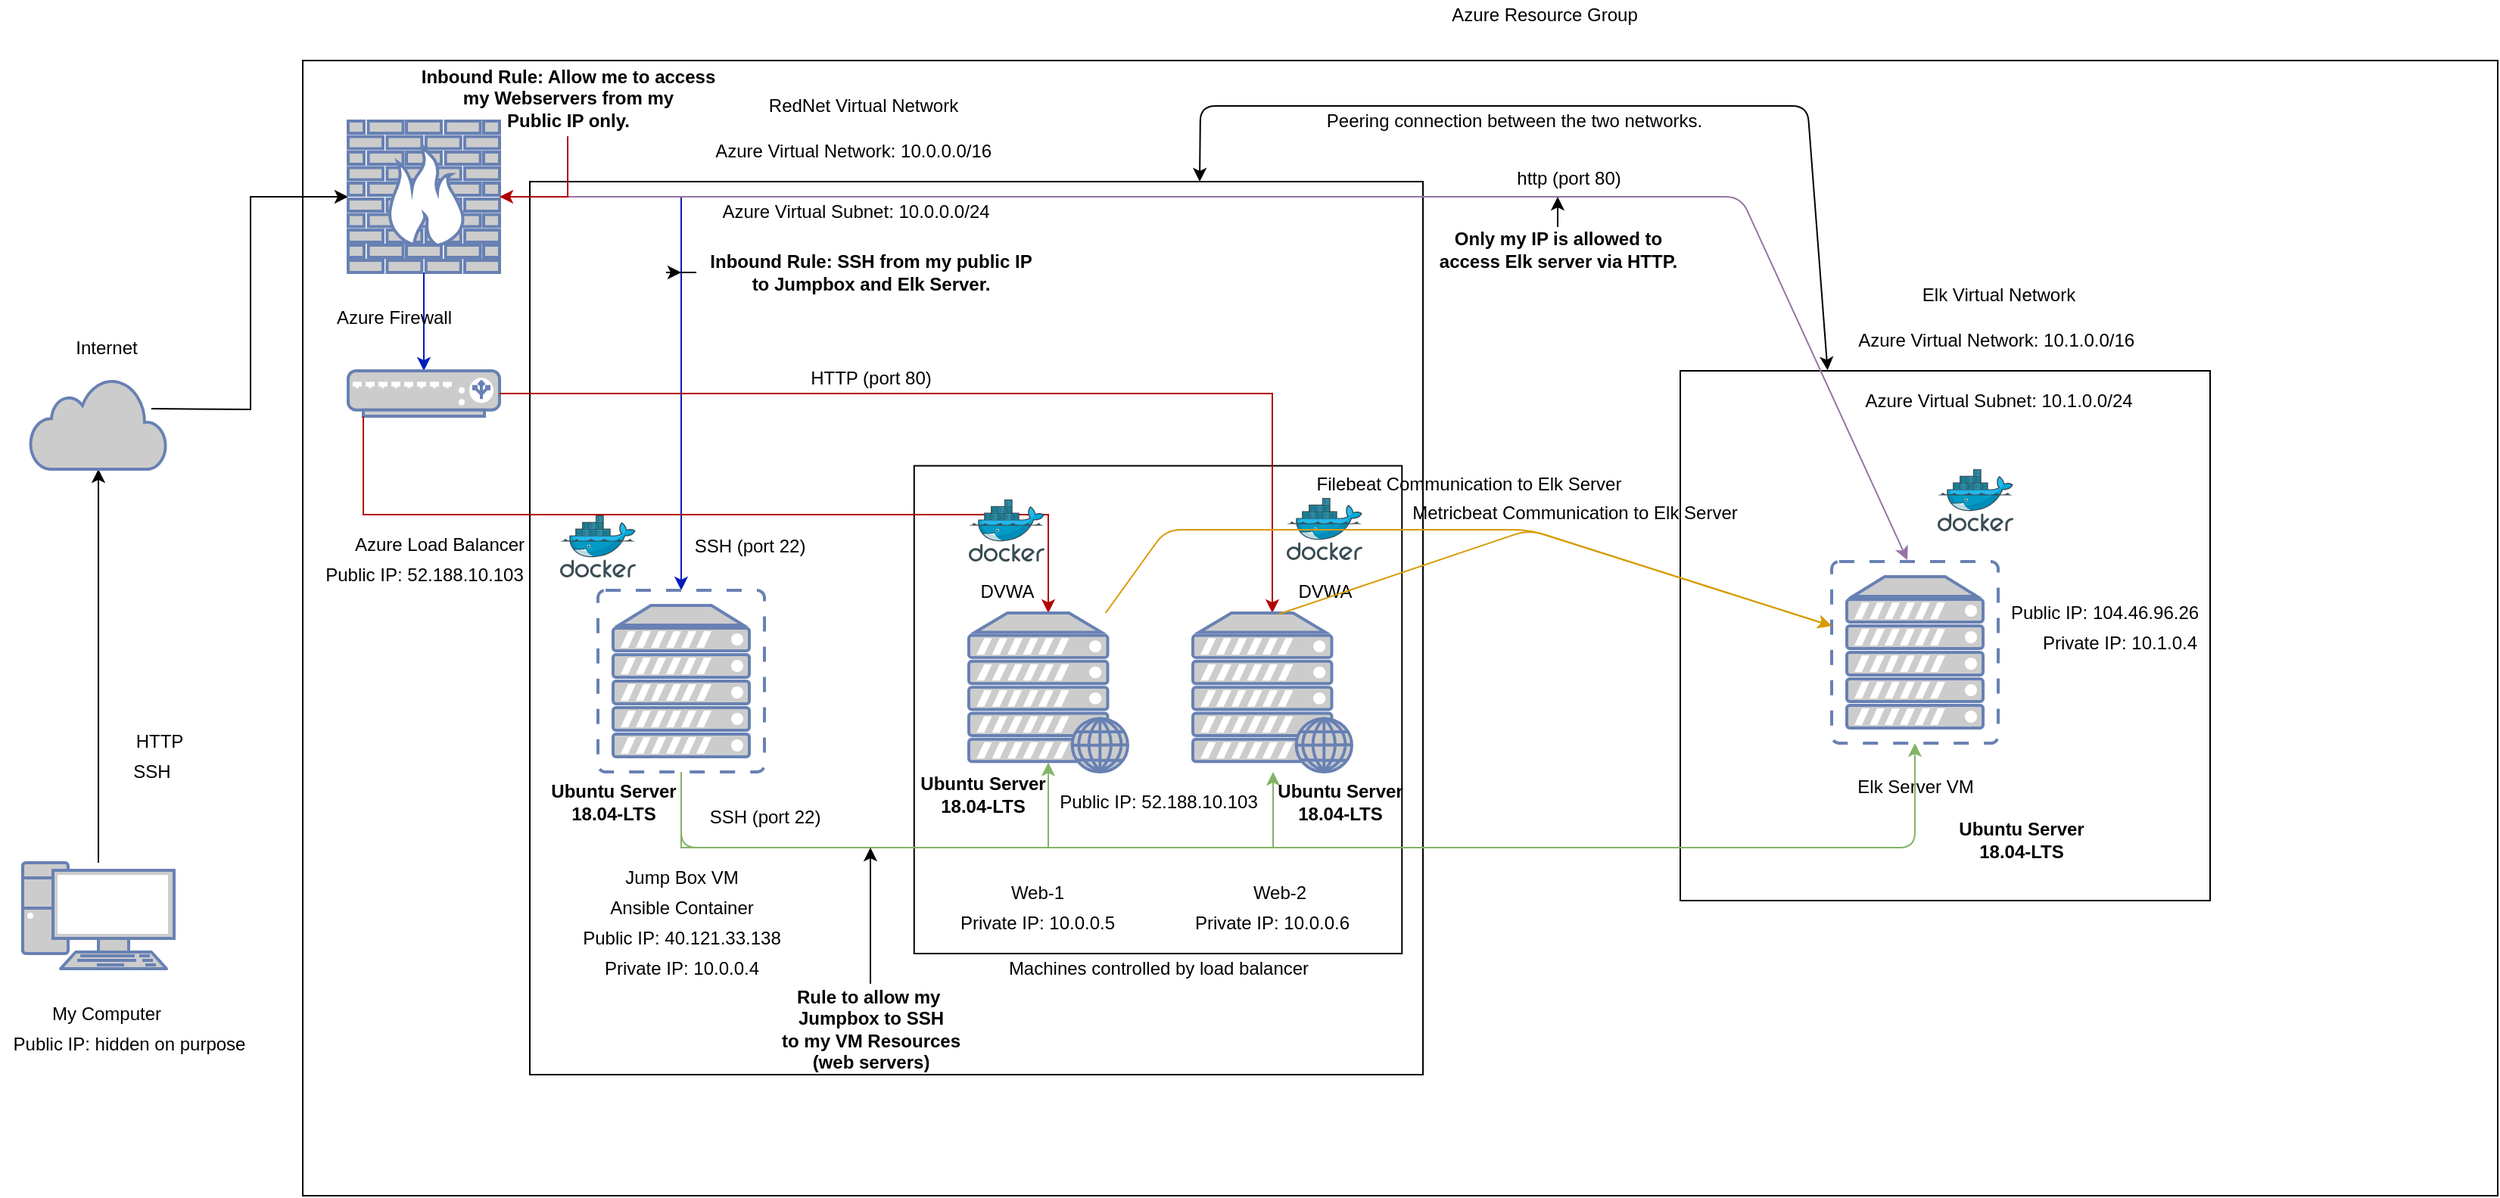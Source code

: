 <mxfile version="14.9.6" type="device"><diagram id="m99EiVId61LTBApRtMcc" name="Page-1"><mxGraphModel dx="1106" dy="822" grid="1" gridSize="10" guides="1" tooltips="1" connect="1" arrows="1" fold="1" page="1" pageScale="1" pageWidth="1100" pageHeight="850" math="0" shadow="0"><root><mxCell id="0"/><mxCell id="1" parent="0"/><mxCell id="2QyQ4vI21sYUOaWPslme-6" value="" style="whiteSpace=wrap;html=1;aspect=fixed;fillColor=none;" parent="1" vertex="1"><mxGeometry x="1110" y="265" width="350" height="350" as="geometry"/></mxCell><mxCell id="2QyQ4vI21sYUOaWPslme-3" value="" style="rounded=0;whiteSpace=wrap;html=1;fillColor=none;" parent="1" vertex="1"><mxGeometry x="200" y="60" width="1450" height="750" as="geometry"/></mxCell><mxCell id="pybQ9dRVy4k9MZI7opy3-46" value="" style="whiteSpace=wrap;html=1;aspect=fixed;fillColor=none;" parent="1" vertex="1"><mxGeometry x="603.88" y="327.75" width="322.25" height="322.25" as="geometry"/></mxCell><mxCell id="pybQ9dRVy4k9MZI7opy3-44" value="" style="whiteSpace=wrap;html=1;aspect=fixed;fillColor=none;" parent="1" vertex="1"><mxGeometry x="350" y="140" width="590" height="590" as="geometry"/></mxCell><mxCell id="pybQ9dRVy4k9MZI7opy3-3" value="" style="edgeStyle=orthogonalEdgeStyle;rounded=0;orthogonalLoop=1;jettySize=auto;html=1;" parent="1" source="pybQ9dRVy4k9MZI7opy3-1" target="pybQ9dRVy4k9MZI7opy3-2" edge="1"><mxGeometry relative="1" as="geometry"/></mxCell><mxCell id="pybQ9dRVy4k9MZI7opy3-1" value="" style="fontColor=#0066CC;verticalAlign=top;verticalLabelPosition=bottom;labelPosition=center;align=center;html=1;outlineConnect=0;fillColor=#CCCCCC;strokeColor=#6881B3;gradientColor=none;gradientDirection=north;strokeWidth=2;shape=mxgraph.networks.pc;" parent="1" vertex="1"><mxGeometry x="15" y="590" width="100" height="70" as="geometry"/></mxCell><mxCell id="pybQ9dRVy4k9MZI7opy3-6" value="" style="edgeStyle=orthogonalEdgeStyle;rounded=0;orthogonalLoop=1;jettySize=auto;html=1;entryX=0;entryY=0.5;entryDx=0;entryDy=0;entryPerimeter=0;" parent="1" target="pybQ9dRVy4k9MZI7opy3-4" edge="1"><mxGeometry relative="1" as="geometry"><mxPoint x="100" y="290" as="sourcePoint"/></mxGeometry></mxCell><mxCell id="pybQ9dRVy4k9MZI7opy3-2" value="" style="html=1;outlineConnect=0;fillColor=#CCCCCC;strokeColor=#6881B3;gradientColor=none;gradientDirection=north;strokeWidth=2;shape=mxgraph.networks.cloud;fontColor=#ffffff;" parent="1" vertex="1"><mxGeometry x="20" y="270" width="90" height="60" as="geometry"/></mxCell><mxCell id="pybQ9dRVy4k9MZI7opy3-10" value="" style="edgeStyle=orthogonalEdgeStyle;rounded=0;orthogonalLoop=1;jettySize=auto;html=1;fillColor=#0050ef;strokeColor=#001DBC;" parent="1" source="pybQ9dRVy4k9MZI7opy3-4" target="pybQ9dRVy4k9MZI7opy3-7" edge="1"><mxGeometry relative="1" as="geometry"/></mxCell><mxCell id="pybQ9dRVy4k9MZI7opy3-23" value="" style="edgeStyle=orthogonalEdgeStyle;rounded=0;orthogonalLoop=1;jettySize=auto;html=1;fillColor=#0050ef;strokeColor=#001DBC;" parent="1" source="pybQ9dRVy4k9MZI7opy3-4" target="pybQ9dRVy4k9MZI7opy3-22" edge="1"><mxGeometry relative="1" as="geometry"/></mxCell><mxCell id="pybQ9dRVy4k9MZI7opy3-4" value="" style="fontColor=#0066CC;verticalAlign=top;verticalLabelPosition=bottom;labelPosition=center;align=center;html=1;outlineConnect=0;fillColor=#CCCCCC;strokeColor=#6881B3;gradientColor=none;gradientDirection=north;strokeWidth=2;shape=mxgraph.networks.firewall;" parent="1" vertex="1"><mxGeometry x="230" y="100" width="100" height="100" as="geometry"/></mxCell><mxCell id="pybQ9dRVy4k9MZI7opy3-29" style="edgeStyle=orthogonalEdgeStyle;rounded=0;orthogonalLoop=1;jettySize=auto;html=1;entryX=0.5;entryY=0.94;entryDx=0;entryDy=0;entryPerimeter=0;fillColor=#d5e8d4;strokeColor=#82b366;" parent="1" source="pybQ9dRVy4k9MZI7opy3-7" target="pybQ9dRVy4k9MZI7opy3-24" edge="1"><mxGeometry relative="1" as="geometry"><Array as="points"><mxPoint x="450" y="580"/><mxPoint x="693" y="580"/></Array></mxGeometry></mxCell><mxCell id="pybQ9dRVy4k9MZI7opy3-30" style="edgeStyle=orthogonalEdgeStyle;rounded=0;orthogonalLoop=1;jettySize=auto;html=1;fillColor=#d5e8d4;strokeColor=#82b366;" parent="1" source="pybQ9dRVy4k9MZI7opy3-7" target="pybQ9dRVy4k9MZI7opy3-25" edge="1"><mxGeometry relative="1" as="geometry"><Array as="points"><mxPoint x="450" y="580"/><mxPoint x="841" y="580"/></Array></mxGeometry></mxCell><mxCell id="pybQ9dRVy4k9MZI7opy3-7" value="" style="fontColor=#0066CC;verticalAlign=top;verticalLabelPosition=bottom;labelPosition=center;align=center;html=1;outlineConnect=0;fillColor=#CCCCCC;strokeColor=#6881B3;gradientColor=none;gradientDirection=north;strokeWidth=2;shape=mxgraph.networks.virtual_server;" parent="1" vertex="1"><mxGeometry x="395" y="410" width="110" height="120" as="geometry"/></mxCell><mxCell id="pybQ9dRVy4k9MZI7opy3-11" value="Jump Box VM" style="text;html=1;resizable=0;autosize=1;align=center;verticalAlign=middle;points=[];fillColor=none;strokeColor=none;rounded=0;" parent="1" vertex="1"><mxGeometry x="405" y="590" width="90" height="20" as="geometry"/></mxCell><mxCell id="pybQ9dRVy4k9MZI7opy3-12" value="My Computer" style="text;html=1;resizable=0;autosize=1;align=center;verticalAlign=middle;points=[];fillColor=none;strokeColor=none;rounded=0;" parent="1" vertex="1"><mxGeometry x="25" y="680" width="90" height="20" as="geometry"/></mxCell><mxCell id="pybQ9dRVy4k9MZI7opy3-13" value="Internet" style="text;html=1;resizable=0;autosize=1;align=center;verticalAlign=middle;points=[];fillColor=none;strokeColor=none;rounded=0;rotation=0;" parent="1" vertex="1"><mxGeometry x="40" y="240" width="60" height="20" as="geometry"/></mxCell><mxCell id="pybQ9dRVy4k9MZI7opy3-14" value="Azure Firewall" style="text;html=1;resizable=0;autosize=1;align=center;verticalAlign=middle;points=[];fillColor=none;strokeColor=none;rounded=0;" parent="1" vertex="1"><mxGeometry x="215" y="220" width="90" height="20" as="geometry"/></mxCell><mxCell id="pybQ9dRVy4k9MZI7opy3-22" value="" style="fontColor=#0066CC;verticalAlign=top;verticalLabelPosition=bottom;labelPosition=center;align=center;html=1;outlineConnect=0;fillColor=#CCCCCC;strokeColor=#6881B3;gradientColor=none;gradientDirection=north;strokeWidth=2;shape=mxgraph.networks.load_balancer;" parent="1" vertex="1"><mxGeometry x="230" y="265" width="100" height="30" as="geometry"/></mxCell><mxCell id="pybQ9dRVy4k9MZI7opy3-26" style="edgeStyle=orthogonalEdgeStyle;rounded=0;orthogonalLoop=1;jettySize=auto;html=1;exitX=0.1;exitY=1;exitDx=0;exitDy=0;exitPerimeter=0;fillColor=#e51400;strokeColor=#B20000;" parent="1" source="pybQ9dRVy4k9MZI7opy3-22" target="pybQ9dRVy4k9MZI7opy3-24" edge="1"><mxGeometry relative="1" as="geometry"/></mxCell><mxCell id="pybQ9dRVy4k9MZI7opy3-24" value="" style="fontColor=#0066CC;verticalAlign=top;verticalLabelPosition=bottom;labelPosition=center;align=center;html=1;outlineConnect=0;fillColor=#CCCCCC;strokeColor=#6881B3;gradientColor=none;gradientDirection=north;strokeWidth=2;shape=mxgraph.networks.web_server;" parent="1" vertex="1"><mxGeometry x="640" y="425" width="105" height="105" as="geometry"/></mxCell><mxCell id="pybQ9dRVy4k9MZI7opy3-27" style="edgeStyle=orthogonalEdgeStyle;rounded=0;orthogonalLoop=1;jettySize=auto;html=1;exitX=1;exitY=0.5;exitDx=0;exitDy=0;exitPerimeter=0;fillColor=#e51400;strokeColor=#B20000;" parent="1" source="pybQ9dRVy4k9MZI7opy3-22" target="pybQ9dRVy4k9MZI7opy3-25" edge="1"><mxGeometry relative="1" as="geometry"/></mxCell><mxCell id="pybQ9dRVy4k9MZI7opy3-25" value="" style="fontColor=#0066CC;verticalAlign=top;verticalLabelPosition=bottom;labelPosition=center;align=center;html=1;outlineConnect=0;fillColor=#CCCCCC;strokeColor=#6881B3;gradientColor=none;gradientDirection=north;strokeWidth=2;shape=mxgraph.networks.web_server;" parent="1" vertex="1"><mxGeometry x="788" y="425" width="105" height="105" as="geometry"/></mxCell><mxCell id="pybQ9dRVy4k9MZI7opy3-31" value="HTTP" style="text;html=1;resizable=0;autosize=1;align=center;verticalAlign=middle;points=[];fillColor=none;strokeColor=none;rounded=0;" parent="1" vertex="1"><mxGeometry x="80" y="500" width="50" height="20" as="geometry"/></mxCell><mxCell id="pybQ9dRVy4k9MZI7opy3-32" value="Web-1" style="text;html=1;resizable=0;autosize=1;align=center;verticalAlign=middle;points=[];fillColor=none;strokeColor=none;rounded=0;" parent="1" vertex="1"><mxGeometry x="660" y="600" width="50" height="20" as="geometry"/></mxCell><mxCell id="pybQ9dRVy4k9MZI7opy3-33" value="Web-2" style="text;html=1;resizable=0;autosize=1;align=center;verticalAlign=middle;points=[];fillColor=none;strokeColor=none;rounded=0;" parent="1" vertex="1"><mxGeometry x="820" y="600" width="50" height="20" as="geometry"/></mxCell><mxCell id="pybQ9dRVy4k9MZI7opy3-34" value="" style="aspect=fixed;html=1;points=[];align=center;image;fontSize=12;image=img/lib/mscae/Docker.svg;" parent="1" vertex="1"><mxGeometry x="640" y="350" width="50" height="41" as="geometry"/></mxCell><mxCell id="pybQ9dRVy4k9MZI7opy3-35" value="" style="aspect=fixed;html=1;points=[];align=center;image;fontSize=12;image=img/lib/mscae/Docker.svg;" parent="1" vertex="1"><mxGeometry x="850" y="349" width="50" height="41" as="geometry"/></mxCell><mxCell id="pybQ9dRVy4k9MZI7opy3-36" value="Ansible Container" style="text;html=1;resizable=0;autosize=1;align=center;verticalAlign=middle;points=[];fillColor=none;strokeColor=none;rounded=0;" parent="1" vertex="1"><mxGeometry x="395" y="610" width="110" height="20" as="geometry"/></mxCell><mxCell id="pybQ9dRVy4k9MZI7opy3-37" value="SSH" style="text;html=1;resizable=0;autosize=1;align=center;verticalAlign=middle;points=[];fillColor=none;strokeColor=none;rounded=0;" parent="1" vertex="1"><mxGeometry x="80" y="520" width="40" height="20" as="geometry"/></mxCell><mxCell id="pybQ9dRVy4k9MZI7opy3-38" value="SSH (port 22)" style="text;html=1;resizable=0;autosize=1;align=center;verticalAlign=middle;points=[];fillColor=none;strokeColor=none;rounded=0;" parent="1" vertex="1"><mxGeometry x="450" y="371" width="90" height="20" as="geometry"/></mxCell><mxCell id="pybQ9dRVy4k9MZI7opy3-39" value="HTTP (port 80)" style="text;html=1;resizable=0;autosize=1;align=center;verticalAlign=middle;points=[];fillColor=none;strokeColor=none;rounded=0;" parent="1" vertex="1"><mxGeometry x="525" y="260" width="100" height="20" as="geometry"/></mxCell><mxCell id="pybQ9dRVy4k9MZI7opy3-40" value="Azure Load Balancer" style="text;html=1;resizable=0;autosize=1;align=center;verticalAlign=middle;points=[];fillColor=none;strokeColor=none;rounded=0;" parent="1" vertex="1"><mxGeometry x="225" y="370" width="130" height="20" as="geometry"/></mxCell><mxCell id="pybQ9dRVy4k9MZI7opy3-41" value="DVWA" style="text;html=1;resizable=0;autosize=1;align=center;verticalAlign=middle;points=[];fillColor=none;strokeColor=none;rounded=0;" parent="1" vertex="1"><mxGeometry x="640" y="401" width="50" height="20" as="geometry"/></mxCell><mxCell id="pybQ9dRVy4k9MZI7opy3-42" value="DVWA" style="text;html=1;resizable=0;autosize=1;align=center;verticalAlign=middle;points=[];fillColor=none;strokeColor=none;rounded=0;" parent="1" vertex="1"><mxGeometry x="850" y="401" width="50" height="20" as="geometry"/></mxCell><mxCell id="pybQ9dRVy4k9MZI7opy3-45" value="Azure Virtual Network: 10.0.0.0/16&amp;nbsp;" style="text;html=1;resizable=0;autosize=1;align=center;verticalAlign=middle;points=[];fillColor=none;strokeColor=none;rounded=0;" parent="1" vertex="1"><mxGeometry x="465" y="110" width="200" height="20" as="geometry"/></mxCell><mxCell id="pybQ9dRVy4k9MZI7opy3-47" value="Machines controlled by load balancer" style="text;html=1;resizable=0;autosize=1;align=center;verticalAlign=middle;points=[];fillColor=none;strokeColor=none;rounded=0;" parent="1" vertex="1"><mxGeometry x="660" y="650" width="210" height="20" as="geometry"/></mxCell><mxCell id="pybQ9dRVy4k9MZI7opy3-48" value="SSH (port 22)" style="text;html=1;resizable=0;autosize=1;align=center;verticalAlign=middle;points=[];fillColor=none;strokeColor=none;rounded=0;" parent="1" vertex="1"><mxGeometry x="460" y="550" width="90" height="20" as="geometry"/></mxCell><mxCell id="pybQ9dRVy4k9MZI7opy3-49" value="Azure Virtual Subnet: 10.0.0.0/24" style="text;html=1;resizable=0;autosize=1;align=center;verticalAlign=middle;points=[];fillColor=none;strokeColor=none;rounded=0;" parent="1" vertex="1"><mxGeometry x="470" y="150" width="190" height="20" as="geometry"/></mxCell><mxCell id="pybQ9dRVy4k9MZI7opy3-50" value="Public IP: 40.121.33.138" style="text;html=1;resizable=0;autosize=1;align=center;verticalAlign=middle;points=[];fillColor=none;strokeColor=none;rounded=0;" parent="1" vertex="1"><mxGeometry x="375" y="630" width="150" height="20" as="geometry"/></mxCell><mxCell id="pybQ9dRVy4k9MZI7opy3-51" value="Public IP: 52.188.10.103" style="text;html=1;resizable=0;autosize=1;align=center;verticalAlign=middle;points=[];fillColor=none;strokeColor=none;rounded=0;" parent="1" vertex="1"><mxGeometry x="205" y="390" width="150" height="20" as="geometry"/></mxCell><mxCell id="pybQ9dRVy4k9MZI7opy3-52" value="Private IP: 10.0.0.4" style="text;html=1;resizable=0;autosize=1;align=center;verticalAlign=middle;points=[];fillColor=none;strokeColor=none;rounded=0;" parent="1" vertex="1"><mxGeometry x="390" y="650" width="120" height="20" as="geometry"/></mxCell><mxCell id="pybQ9dRVy4k9MZI7opy3-53" value="Private IP: 10.0.0.5" style="text;html=1;resizable=0;autosize=1;align=center;verticalAlign=middle;points=[];fillColor=none;strokeColor=none;rounded=0;" parent="1" vertex="1"><mxGeometry x="625" y="620" width="120" height="20" as="geometry"/></mxCell><mxCell id="pybQ9dRVy4k9MZI7opy3-54" value="Private IP: 10.0.0.6" style="text;html=1;resizable=0;autosize=1;align=center;verticalAlign=middle;points=[];fillColor=none;strokeColor=none;rounded=0;" parent="1" vertex="1"><mxGeometry x="780" y="620" width="120" height="20" as="geometry"/></mxCell><mxCell id="8aJga7Af9u93eJaZL4GB-7" value="Azure Resource Group" style="text;html=1;resizable=0;autosize=1;align=center;verticalAlign=middle;points=[];fillColor=none;strokeColor=none;rounded=0;" parent="1" vertex="1"><mxGeometry x="950" y="20" width="140" height="20" as="geometry"/></mxCell><mxCell id="2QyQ4vI21sYUOaWPslme-1" value="" style="aspect=fixed;html=1;points=[];align=center;image;fontSize=12;image=img/lib/mscae/Docker.svg;" parent="1" vertex="1"><mxGeometry x="370" y="360.5" width="50" height="41" as="geometry"/></mxCell><mxCell id="2QyQ4vI21sYUOaWPslme-4" value="Azure Virtual Network: 10.1.0.0/16&amp;nbsp;" style="text;html=1;resizable=0;autosize=1;align=center;verticalAlign=middle;points=[];fillColor=none;strokeColor=none;rounded=0;" parent="1" vertex="1"><mxGeometry x="1220" y="235" width="200" height="20" as="geometry"/></mxCell><mxCell id="2QyQ4vI21sYUOaWPslme-5" value="Azure Virtual Subnet: 10.1.0.0/24" style="text;html=1;resizable=0;autosize=1;align=center;verticalAlign=middle;points=[];fillColor=none;strokeColor=none;rounded=0;" parent="1" vertex="1"><mxGeometry x="1225" y="275" width="190" height="20" as="geometry"/></mxCell><mxCell id="2QyQ4vI21sYUOaWPslme-7" value="" style="fontColor=#0066CC;verticalAlign=top;verticalLabelPosition=bottom;labelPosition=center;align=center;html=1;outlineConnect=0;fillColor=#CCCCCC;strokeColor=#6881B3;gradientColor=none;gradientDirection=north;strokeWidth=2;shape=mxgraph.networks.virtual_server;" parent="1" vertex="1"><mxGeometry x="1210" y="391" width="110" height="120" as="geometry"/></mxCell><mxCell id="2QyQ4vI21sYUOaWPslme-8" value="Elk Server VM" style="text;html=1;resizable=0;autosize=1;align=center;verticalAlign=middle;points=[];fillColor=none;strokeColor=none;rounded=0;" parent="1" vertex="1"><mxGeometry x="1220" y="530" width="90" height="20" as="geometry"/></mxCell><mxCell id="2QyQ4vI21sYUOaWPslme-9" value="RedNet Virtual Network&lt;span style=&quot;color: rgba(0 , 0 , 0 , 0) ; font-family: monospace ; font-size: 0px&quot;&gt;%3CmxGraphModel%3E%3Croot%3E%3CmxCell%20id%3D%220%22%2F%3E%3CmxCell%20id%3D%221%22%20parent%3D%220%22%2F%3E%3CmxCell%20id%3D%222%22%20value%3D%22Azure%20Virtual%20Network%3A%2010.0.0.0%2F16%26amp%3Bnbsp%3B%22%20style%3D%22text%3Bhtml%3D1%3Bresizable%3D0%3Bautosize%3D1%3Balign%3Dcenter%3BverticalAlign%3Dmiddle%3Bpoints%3D%5B%5D%3BfillColor%3Dnone%3BstrokeColor%3Dnone%3Brounded%3D0%3B%22%20vertex%3D%221%22%20parent%3D%221%22%3E%3CmxGeometry%20x%3D%22465%22%20y%3D%22110%22%20width%3D%22200%22%20height%3D%2220%22%20as%3D%22geometry%22%2F%3E%3C%2FmxCell%3E%3C%2Froot%3E%3C%2FmxGraphModel%3E&lt;/span&gt;" style="text;html=1;resizable=0;autosize=1;align=center;verticalAlign=middle;points=[];fillColor=none;strokeColor=none;rounded=0;" parent="1" vertex="1"><mxGeometry x="500" y="80" width="140" height="20" as="geometry"/></mxCell><mxCell id="2QyQ4vI21sYUOaWPslme-10" value="Elk Virtual Network&lt;span style=&quot;color: rgba(0 , 0 , 0 , 0) ; font-family: monospace ; font-size: 0px&quot;&gt;%3CmxGraphModel%3E%3Croot%3E%3CmxCell%20id%3D%220%22%2F%3E%3CmxCell%20id%3D%221%22%20parent%3D%220%22%2F%3E%3CmxCell%20id%3D%222%22%20value%3D%22Azure%20Virtual%20Network%3A%2010.0.0.0%2F16%26amp%3Bnbsp%3B%22%20style%3D%22text%3Bhtml%3D1%3Bresizable%3D0%3Bautosize%3D1%3Balign%3Dcenter%3BverticalAlign%3Dmiddle%3Bpoints%3D%5B%5D%3BfillColor%3Dnone%3BstrokeColor%3Dnone%3Brounded%3D0%3B%22%20vertex%3D%221%22%20parent%3D%221%22%3E%3CmxGeometry%20x%3D%22465%22%20y%3D%22110%22%20width%3D%22200%22%20height%3D%2220%22%20as%3D%22geometry%22%2F%3E%3C%2FmxCell%3E%3C%2Froot%3E%3C%2FmxGraphModel%3E&lt;/span&gt;" style="text;html=1;resizable=0;autosize=1;align=center;verticalAlign=middle;points=[];fillColor=none;strokeColor=none;rounded=0;" parent="1" vertex="1"><mxGeometry x="1260" y="205" width="120" height="20" as="geometry"/></mxCell><mxCell id="2QyQ4vI21sYUOaWPslme-11" value="" style="endArrow=classic;startArrow=classic;html=1;exitX=0.75;exitY=0;exitDx=0;exitDy=0;entryX=0.278;entryY=-0.001;entryDx=0;entryDy=0;entryPerimeter=0;" parent="1" source="pybQ9dRVy4k9MZI7opy3-44" target="2QyQ4vI21sYUOaWPslme-6" edge="1"><mxGeometry width="50" height="50" relative="1" as="geometry"><mxPoint x="960" y="130" as="sourcePoint"/><mxPoint x="1010" y="80" as="targetPoint"/><Array as="points"><mxPoint x="793" y="90"/><mxPoint x="990" y="90"/><mxPoint x="1194" y="90"/></Array></mxGeometry></mxCell><mxCell id="2QyQ4vI21sYUOaWPslme-12" value="Peering connection between the two networks." style="text;html=1;resizable=0;autosize=1;align=center;verticalAlign=middle;points=[];fillColor=none;strokeColor=none;rounded=0;" parent="1" vertex="1"><mxGeometry x="870" y="90" width="260" height="20" as="geometry"/></mxCell><mxCell id="2QyQ4vI21sYUOaWPslme-13" value="" style="endArrow=classic;html=1;exitX=-0.106;exitY=1.238;exitDx=0;exitDy=0;exitPerimeter=0;fillColor=#ffe6cc;strokeColor=#d79b00;" parent="1" source="pybQ9dRVy4k9MZI7opy3-42" target="2QyQ4vI21sYUOaWPslme-7" edge="1"><mxGeometry width="50" height="50" relative="1" as="geometry"><mxPoint x="1060" y="600" as="sourcePoint"/><mxPoint x="1110" y="550" as="targetPoint"/><Array as="points"><mxPoint x="1010" y="370"/></Array></mxGeometry></mxCell><mxCell id="2QyQ4vI21sYUOaWPslme-14" value="" style="endArrow=classic;html=1;fillColor=#ffe6cc;strokeColor=#d79b00;" parent="1" source="pybQ9dRVy4k9MZI7opy3-24" target="2QyQ4vI21sYUOaWPslme-7" edge="1"><mxGeometry width="50" height="50" relative="1" as="geometry"><mxPoint x="890.4" y="487.5" as="sourcePoint"/><mxPoint x="1275" y="521" as="targetPoint"/><Array as="points"><mxPoint x="770" y="370"/><mxPoint x="1010" y="370"/></Array></mxGeometry></mxCell><mxCell id="2QyQ4vI21sYUOaWPslme-15" value="Filebeat Communication to Elk Server" style="text;html=1;resizable=0;autosize=1;align=center;verticalAlign=middle;points=[];fillColor=none;strokeColor=none;rounded=0;" parent="1" vertex="1"><mxGeometry x="860" y="330" width="220" height="20" as="geometry"/></mxCell><mxCell id="2QyQ4vI21sYUOaWPslme-16" value="Metricbeat Communication to Elk Server" style="text;html=1;resizable=0;autosize=1;align=center;verticalAlign=middle;points=[];fillColor=none;strokeColor=none;rounded=0;" parent="1" vertex="1"><mxGeometry x="925" y="349" width="230" height="20" as="geometry"/></mxCell><mxCell id="2QyQ4vI21sYUOaWPslme-18" value="" style="endArrow=classic;html=1;entryX=0.5;entryY=1;entryDx=0;entryDy=0;entryPerimeter=0;exitX=0.5;exitY=1;exitDx=0;exitDy=0;exitPerimeter=0;fillColor=#d5e8d4;strokeColor=#82b366;" parent="1" source="pybQ9dRVy4k9MZI7opy3-7" target="2QyQ4vI21sYUOaWPslme-7" edge="1"><mxGeometry width="50" height="50" relative="1" as="geometry"><mxPoint x="870" y="470" as="sourcePoint"/><mxPoint x="920" y="420" as="targetPoint"/><Array as="points"><mxPoint x="450" y="580"/><mxPoint x="1030" y="580"/><mxPoint x="1265" y="580"/></Array></mxGeometry></mxCell><mxCell id="2QyQ4vI21sYUOaWPslme-19" value="" style="endArrow=classic;html=1;exitX=1;exitY=0.5;exitDx=0;exitDy=0;exitPerimeter=0;fillColor=#e1d5e7;strokeColor=#9673a6;" parent="1" source="pybQ9dRVy4k9MZI7opy3-4" edge="1"><mxGeometry width="50" height="50" relative="1" as="geometry"><mxPoint x="800" y="240" as="sourcePoint"/><mxPoint x="1260" y="390" as="targetPoint"/><Array as="points"><mxPoint x="1150" y="150"/></Array></mxGeometry></mxCell><mxCell id="2QyQ4vI21sYUOaWPslme-20" value="http (port 80)" style="text;html=1;resizable=0;autosize=1;align=center;verticalAlign=middle;points=[];fillColor=none;strokeColor=none;rounded=0;" parent="1" vertex="1"><mxGeometry x="996" y="128" width="80" height="20" as="geometry"/></mxCell><mxCell id="2QyQ4vI21sYUOaWPslme-29" style="edgeStyle=orthogonalEdgeStyle;rounded=0;orthogonalLoop=1;jettySize=auto;html=1;" parent="1" source="2QyQ4vI21sYUOaWPslme-21" edge="1"><mxGeometry relative="1" as="geometry"><mxPoint x="1028" y="150" as="targetPoint"/></mxGeometry></mxCell><mxCell id="2QyQ4vI21sYUOaWPslme-21" value="Only my IP is allowed to&lt;br&gt;access Elk server via HTTP." style="text;html=1;resizable=0;autosize=1;align=center;verticalAlign=middle;points=[];fillColor=none;strokeColor=none;rounded=0;fontStyle=1" parent="1" vertex="1"><mxGeometry x="944" y="170" width="170" height="30" as="geometry"/></mxCell><mxCell id="2QyQ4vI21sYUOaWPslme-22" value="" style="aspect=fixed;html=1;points=[];align=center;image;fontSize=12;image=img/lib/mscae/Docker.svg;" parent="1" vertex="1"><mxGeometry x="1280" y="330" width="50" height="41" as="geometry"/></mxCell><mxCell id="2QyQ4vI21sYUOaWPslme-23" value="Public IP: 52.188.10.103" style="text;html=1;resizable=0;autosize=1;align=center;verticalAlign=middle;points=[];fillColor=none;strokeColor=none;rounded=0;" parent="1" vertex="1"><mxGeometry x="690" y="540" width="150" height="20" as="geometry"/></mxCell><mxCell id="2QyQ4vI21sYUOaWPslme-24" value="Public IP: 104.46.96.26" style="text;html=1;resizable=0;autosize=1;align=center;verticalAlign=middle;points=[];fillColor=none;strokeColor=none;rounded=0;" parent="1" vertex="1"><mxGeometry x="1320" y="415" width="140" height="20" as="geometry"/></mxCell><mxCell id="2QyQ4vI21sYUOaWPslme-25" value="Private IP: 10.1.0.4" style="text;html=1;resizable=0;autosize=1;align=center;verticalAlign=middle;points=[];fillColor=none;strokeColor=none;rounded=0;" parent="1" vertex="1"><mxGeometry x="1340" y="435" width="120" height="20" as="geometry"/></mxCell><mxCell id="2QyQ4vI21sYUOaWPslme-28" style="edgeStyle=orthogonalEdgeStyle;rounded=0;orthogonalLoop=1;jettySize=auto;html=1;" parent="1" source="2QyQ4vI21sYUOaWPslme-27" edge="1"><mxGeometry relative="1" as="geometry"><mxPoint x="450" y="200" as="targetPoint"/></mxGeometry></mxCell><mxCell id="2QyQ4vI21sYUOaWPslme-27" value="Inbound Rule: SSH from my public IP&lt;br&gt;to Jumpbox and Elk Server." style="text;html=1;resizable=0;autosize=1;align=center;verticalAlign=middle;points=[];fillColor=none;strokeColor=none;rounded=0;fontStyle=1" parent="1" vertex="1"><mxGeometry x="460" y="185" width="230" height="30" as="geometry"/></mxCell><mxCell id="2QyQ4vI21sYUOaWPslme-30" value="Public IP: hidden on purpose" style="text;html=1;resizable=0;autosize=1;align=center;verticalAlign=middle;points=[];fillColor=none;strokeColor=none;rounded=0;" parent="1" vertex="1"><mxGeometry y="700" width="170" height="20" as="geometry"/></mxCell><mxCell id="2QyQ4vI21sYUOaWPslme-32" style="edgeStyle=orthogonalEdgeStyle;rounded=0;orthogonalLoop=1;jettySize=auto;html=1;" parent="1" source="2QyQ4vI21sYUOaWPslme-31" edge="1"><mxGeometry relative="1" as="geometry"><mxPoint x="575" y="580" as="targetPoint"/></mxGeometry></mxCell><mxCell id="2QyQ4vI21sYUOaWPslme-31" value="&lt;b&gt;Rule to allow my&amp;nbsp;&lt;br&gt;Jumpbox to SSH&lt;br&gt;to my VM Resources&lt;br&gt;(web servers)&lt;br&gt;&lt;/b&gt;" style="text;html=1;resizable=0;autosize=1;align=center;verticalAlign=middle;points=[];fillColor=none;strokeColor=none;rounded=0;" parent="1" vertex="1"><mxGeometry x="510" y="670" width="130" height="60" as="geometry"/></mxCell><mxCell id="2QyQ4vI21sYUOaWPslme-36" style="edgeStyle=orthogonalEdgeStyle;rounded=0;orthogonalLoop=1;jettySize=auto;html=1;entryX=1;entryY=0.5;entryDx=0;entryDy=0;entryPerimeter=0;fillColor=#e51400;strokeColor=#B20000;" parent="1" source="2QyQ4vI21sYUOaWPslme-33" target="pybQ9dRVy4k9MZI7opy3-4" edge="1"><mxGeometry relative="1" as="geometry"/></mxCell><mxCell id="2QyQ4vI21sYUOaWPslme-33" value="&lt;b&gt;Inbound Rule: Allow me to access&lt;br&gt;my Webservers from my &lt;br&gt;Public IP only.&lt;br&gt;&lt;/b&gt;" style="text;html=1;resizable=0;autosize=1;align=center;verticalAlign=middle;points=[];fillColor=none;strokeColor=none;rounded=0;" parent="1" vertex="1"><mxGeometry x="270" y="60" width="210" height="50" as="geometry"/></mxCell><mxCell id="I-jI5cNqlQPZeLTpTYJG-1" value="Ubuntu Server&lt;br&gt;18.04-LTS" style="text;html=1;resizable=0;autosize=1;align=center;verticalAlign=middle;points=[];fillColor=none;strokeColor=none;rounded=0;fontStyle=1" vertex="1" parent="1"><mxGeometry x="355" y="535" width="100" height="30" as="geometry"/></mxCell><mxCell id="I-jI5cNqlQPZeLTpTYJG-3" value="Ubuntu Server&lt;br&gt;18.04-LTS" style="text;html=1;resizable=0;autosize=1;align=center;verticalAlign=middle;points=[];fillColor=none;strokeColor=none;rounded=0;fontStyle=1" vertex="1" parent="1"><mxGeometry x="598.88" y="530" width="100" height="30" as="geometry"/></mxCell><mxCell id="I-jI5cNqlQPZeLTpTYJG-4" value="Ubuntu Server&lt;br&gt;18.04-LTS" style="text;html=1;resizable=0;autosize=1;align=center;verticalAlign=middle;points=[];fillColor=none;strokeColor=none;rounded=0;fontStyle=1" vertex="1" parent="1"><mxGeometry x="835" y="535" width="100" height="30" as="geometry"/></mxCell><mxCell id="I-jI5cNqlQPZeLTpTYJG-5" value="Ubuntu Server&lt;br&gt;18.04-LTS" style="text;html=1;resizable=0;autosize=1;align=center;verticalAlign=middle;points=[];fillColor=none;strokeColor=none;rounded=0;fontStyle=1" vertex="1" parent="1"><mxGeometry x="1285" y="560" width="100" height="30" as="geometry"/></mxCell></root></mxGraphModel></diagram></mxfile>